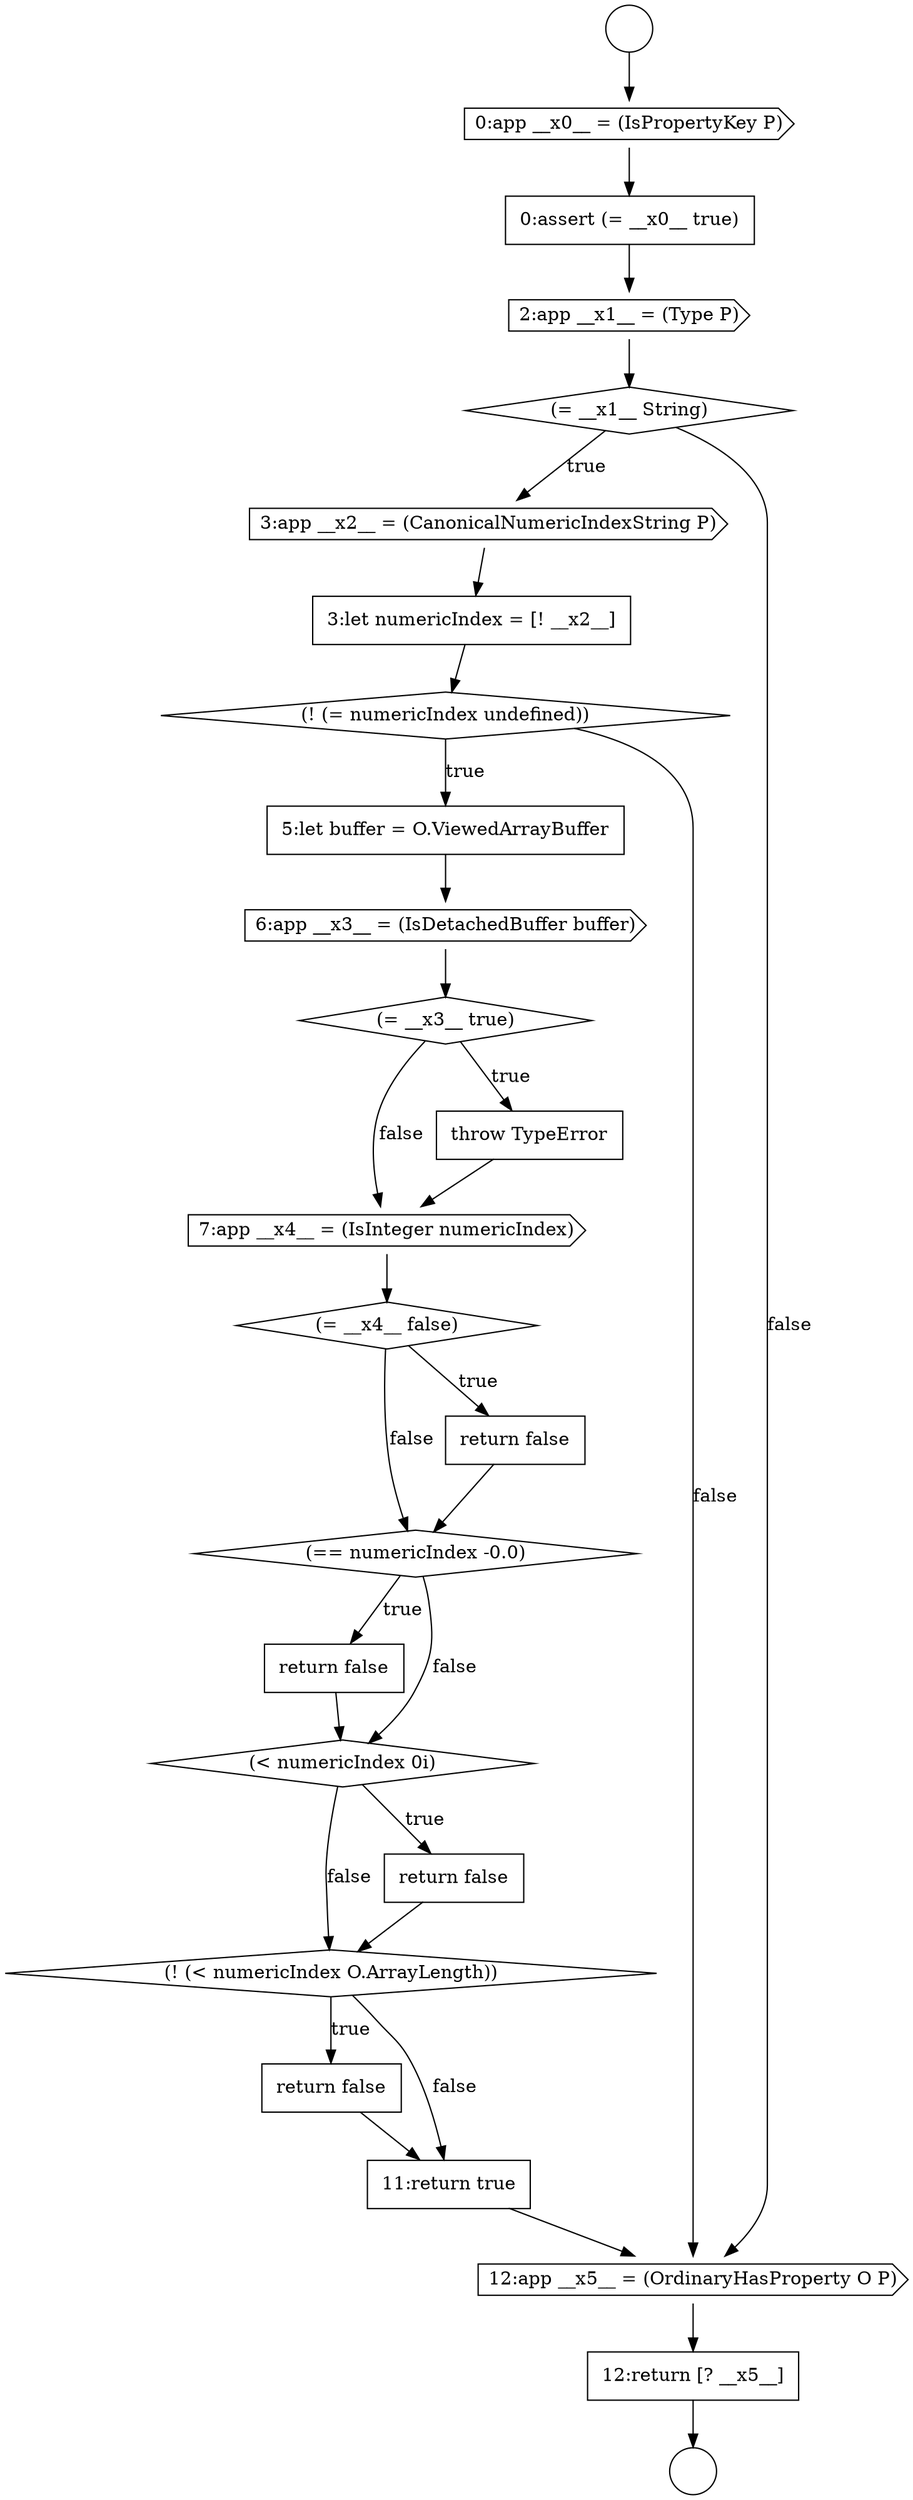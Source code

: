 digraph {
  node0 [shape=circle label=" " color="black" fillcolor="white" style=filled]
  node5 [shape=diamond, label=<<font color="black">(= __x1__ String)</font>> color="black" fillcolor="white" style=filled]
  node10 [shape=cds, label=<<font color="black">6:app __x3__ = (IsDetachedBuffer buffer)</font>> color="black" fillcolor="white" style=filled]
  node24 [shape=none, margin=0, label=<<font color="black">
    <table border="0" cellborder="1" cellspacing="0" cellpadding="10">
      <tr><td align="left">12:return [? __x5__]</td></tr>
    </table>
  </font>> color="black" fillcolor="white" style=filled]
  node14 [shape=diamond, label=<<font color="black">(= __x4__ false)</font>> color="black" fillcolor="white" style=filled]
  node20 [shape=diamond, label=<<font color="black">(! (&lt; numericIndex O.ArrayLength))</font>> color="black" fillcolor="white" style=filled]
  node1 [shape=circle label=" " color="black" fillcolor="white" style=filled]
  node6 [shape=cds, label=<<font color="black">3:app __x2__ = (CanonicalNumericIndexString P)</font>> color="black" fillcolor="white" style=filled]
  node21 [shape=none, margin=0, label=<<font color="black">
    <table border="0" cellborder="1" cellspacing="0" cellpadding="10">
      <tr><td align="left">return false</td></tr>
    </table>
  </font>> color="black" fillcolor="white" style=filled]
  node9 [shape=none, margin=0, label=<<font color="black">
    <table border="0" cellborder="1" cellspacing="0" cellpadding="10">
      <tr><td align="left">5:let buffer = O.ViewedArrayBuffer</td></tr>
    </table>
  </font>> color="black" fillcolor="white" style=filled]
  node13 [shape=cds, label=<<font color="black">7:app __x4__ = (IsInteger numericIndex)</font>> color="black" fillcolor="white" style=filled]
  node2 [shape=cds, label=<<font color="black">0:app __x0__ = (IsPropertyKey P)</font>> color="black" fillcolor="white" style=filled]
  node17 [shape=none, margin=0, label=<<font color="black">
    <table border="0" cellborder="1" cellspacing="0" cellpadding="10">
      <tr><td align="left">return false</td></tr>
    </table>
  </font>> color="black" fillcolor="white" style=filled]
  node22 [shape=none, margin=0, label=<<font color="black">
    <table border="0" cellborder="1" cellspacing="0" cellpadding="10">
      <tr><td align="left">11:return true</td></tr>
    </table>
  </font>> color="black" fillcolor="white" style=filled]
  node12 [shape=none, margin=0, label=<<font color="black">
    <table border="0" cellborder="1" cellspacing="0" cellpadding="10">
      <tr><td align="left">throw TypeError</td></tr>
    </table>
  </font>> color="black" fillcolor="white" style=filled]
  node7 [shape=none, margin=0, label=<<font color="black">
    <table border="0" cellborder="1" cellspacing="0" cellpadding="10">
      <tr><td align="left">3:let numericIndex = [! __x2__]</td></tr>
    </table>
  </font>> color="black" fillcolor="white" style=filled]
  node3 [shape=none, margin=0, label=<<font color="black">
    <table border="0" cellborder="1" cellspacing="0" cellpadding="10">
      <tr><td align="left">0:assert (= __x0__ true)</td></tr>
    </table>
  </font>> color="black" fillcolor="white" style=filled]
  node18 [shape=diamond, label=<<font color="black">(&lt; numericIndex 0i)</font>> color="black" fillcolor="white" style=filled]
  node16 [shape=diamond, label=<<font color="black">(== numericIndex -0.0)</font>> color="black" fillcolor="white" style=filled]
  node11 [shape=diamond, label=<<font color="black">(= __x3__ true)</font>> color="black" fillcolor="white" style=filled]
  node23 [shape=cds, label=<<font color="black">12:app __x5__ = (OrdinaryHasProperty O P)</font>> color="black" fillcolor="white" style=filled]
  node8 [shape=diamond, label=<<font color="black">(! (= numericIndex undefined))</font>> color="black" fillcolor="white" style=filled]
  node19 [shape=none, margin=0, label=<<font color="black">
    <table border="0" cellborder="1" cellspacing="0" cellpadding="10">
      <tr><td align="left">return false</td></tr>
    </table>
  </font>> color="black" fillcolor="white" style=filled]
  node4 [shape=cds, label=<<font color="black">2:app __x1__ = (Type P)</font>> color="black" fillcolor="white" style=filled]
  node15 [shape=none, margin=0, label=<<font color="black">
    <table border="0" cellborder="1" cellspacing="0" cellpadding="10">
      <tr><td align="left">return false</td></tr>
    </table>
  </font>> color="black" fillcolor="white" style=filled]
  node3 -> node4 [ color="black"]
  node7 -> node8 [ color="black"]
  node11 -> node12 [label=<<font color="black">true</font>> color="black"]
  node11 -> node13 [label=<<font color="black">false</font>> color="black"]
  node12 -> node13 [ color="black"]
  node0 -> node2 [ color="black"]
  node24 -> node1 [ color="black"]
  node23 -> node24 [ color="black"]
  node21 -> node22 [ color="black"]
  node18 -> node19 [label=<<font color="black">true</font>> color="black"]
  node18 -> node20 [label=<<font color="black">false</font>> color="black"]
  node17 -> node18 [ color="black"]
  node14 -> node15 [label=<<font color="black">true</font>> color="black"]
  node14 -> node16 [label=<<font color="black">false</font>> color="black"]
  node2 -> node3 [ color="black"]
  node15 -> node16 [ color="black"]
  node19 -> node20 [ color="black"]
  node13 -> node14 [ color="black"]
  node22 -> node23 [ color="black"]
  node6 -> node7 [ color="black"]
  node8 -> node9 [label=<<font color="black">true</font>> color="black"]
  node8 -> node23 [label=<<font color="black">false</font>> color="black"]
  node5 -> node6 [label=<<font color="black">true</font>> color="black"]
  node5 -> node23 [label=<<font color="black">false</font>> color="black"]
  node9 -> node10 [ color="black"]
  node10 -> node11 [ color="black"]
  node16 -> node17 [label=<<font color="black">true</font>> color="black"]
  node16 -> node18 [label=<<font color="black">false</font>> color="black"]
  node20 -> node21 [label=<<font color="black">true</font>> color="black"]
  node20 -> node22 [label=<<font color="black">false</font>> color="black"]
  node4 -> node5 [ color="black"]
}
